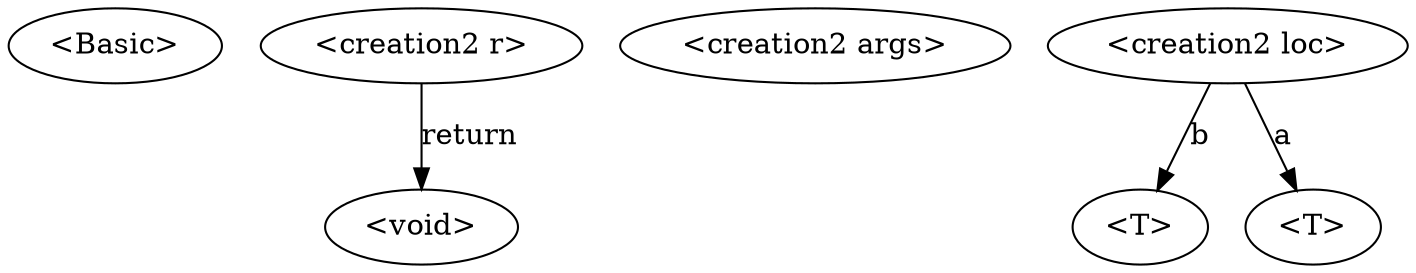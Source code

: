 digraph G {
n0[label="<Basic>"]
n3->n4 [label="return"]
n3[label="<creation2 r>"]
n4[label="<void>"]
n1[label="<creation2 args>"]
n2->n6 [label="b"]
n2->n5 [label="a"]
n2[label="<creation2 loc>"]
n5[label="<T>"]
n6[label="<T>"]
}
